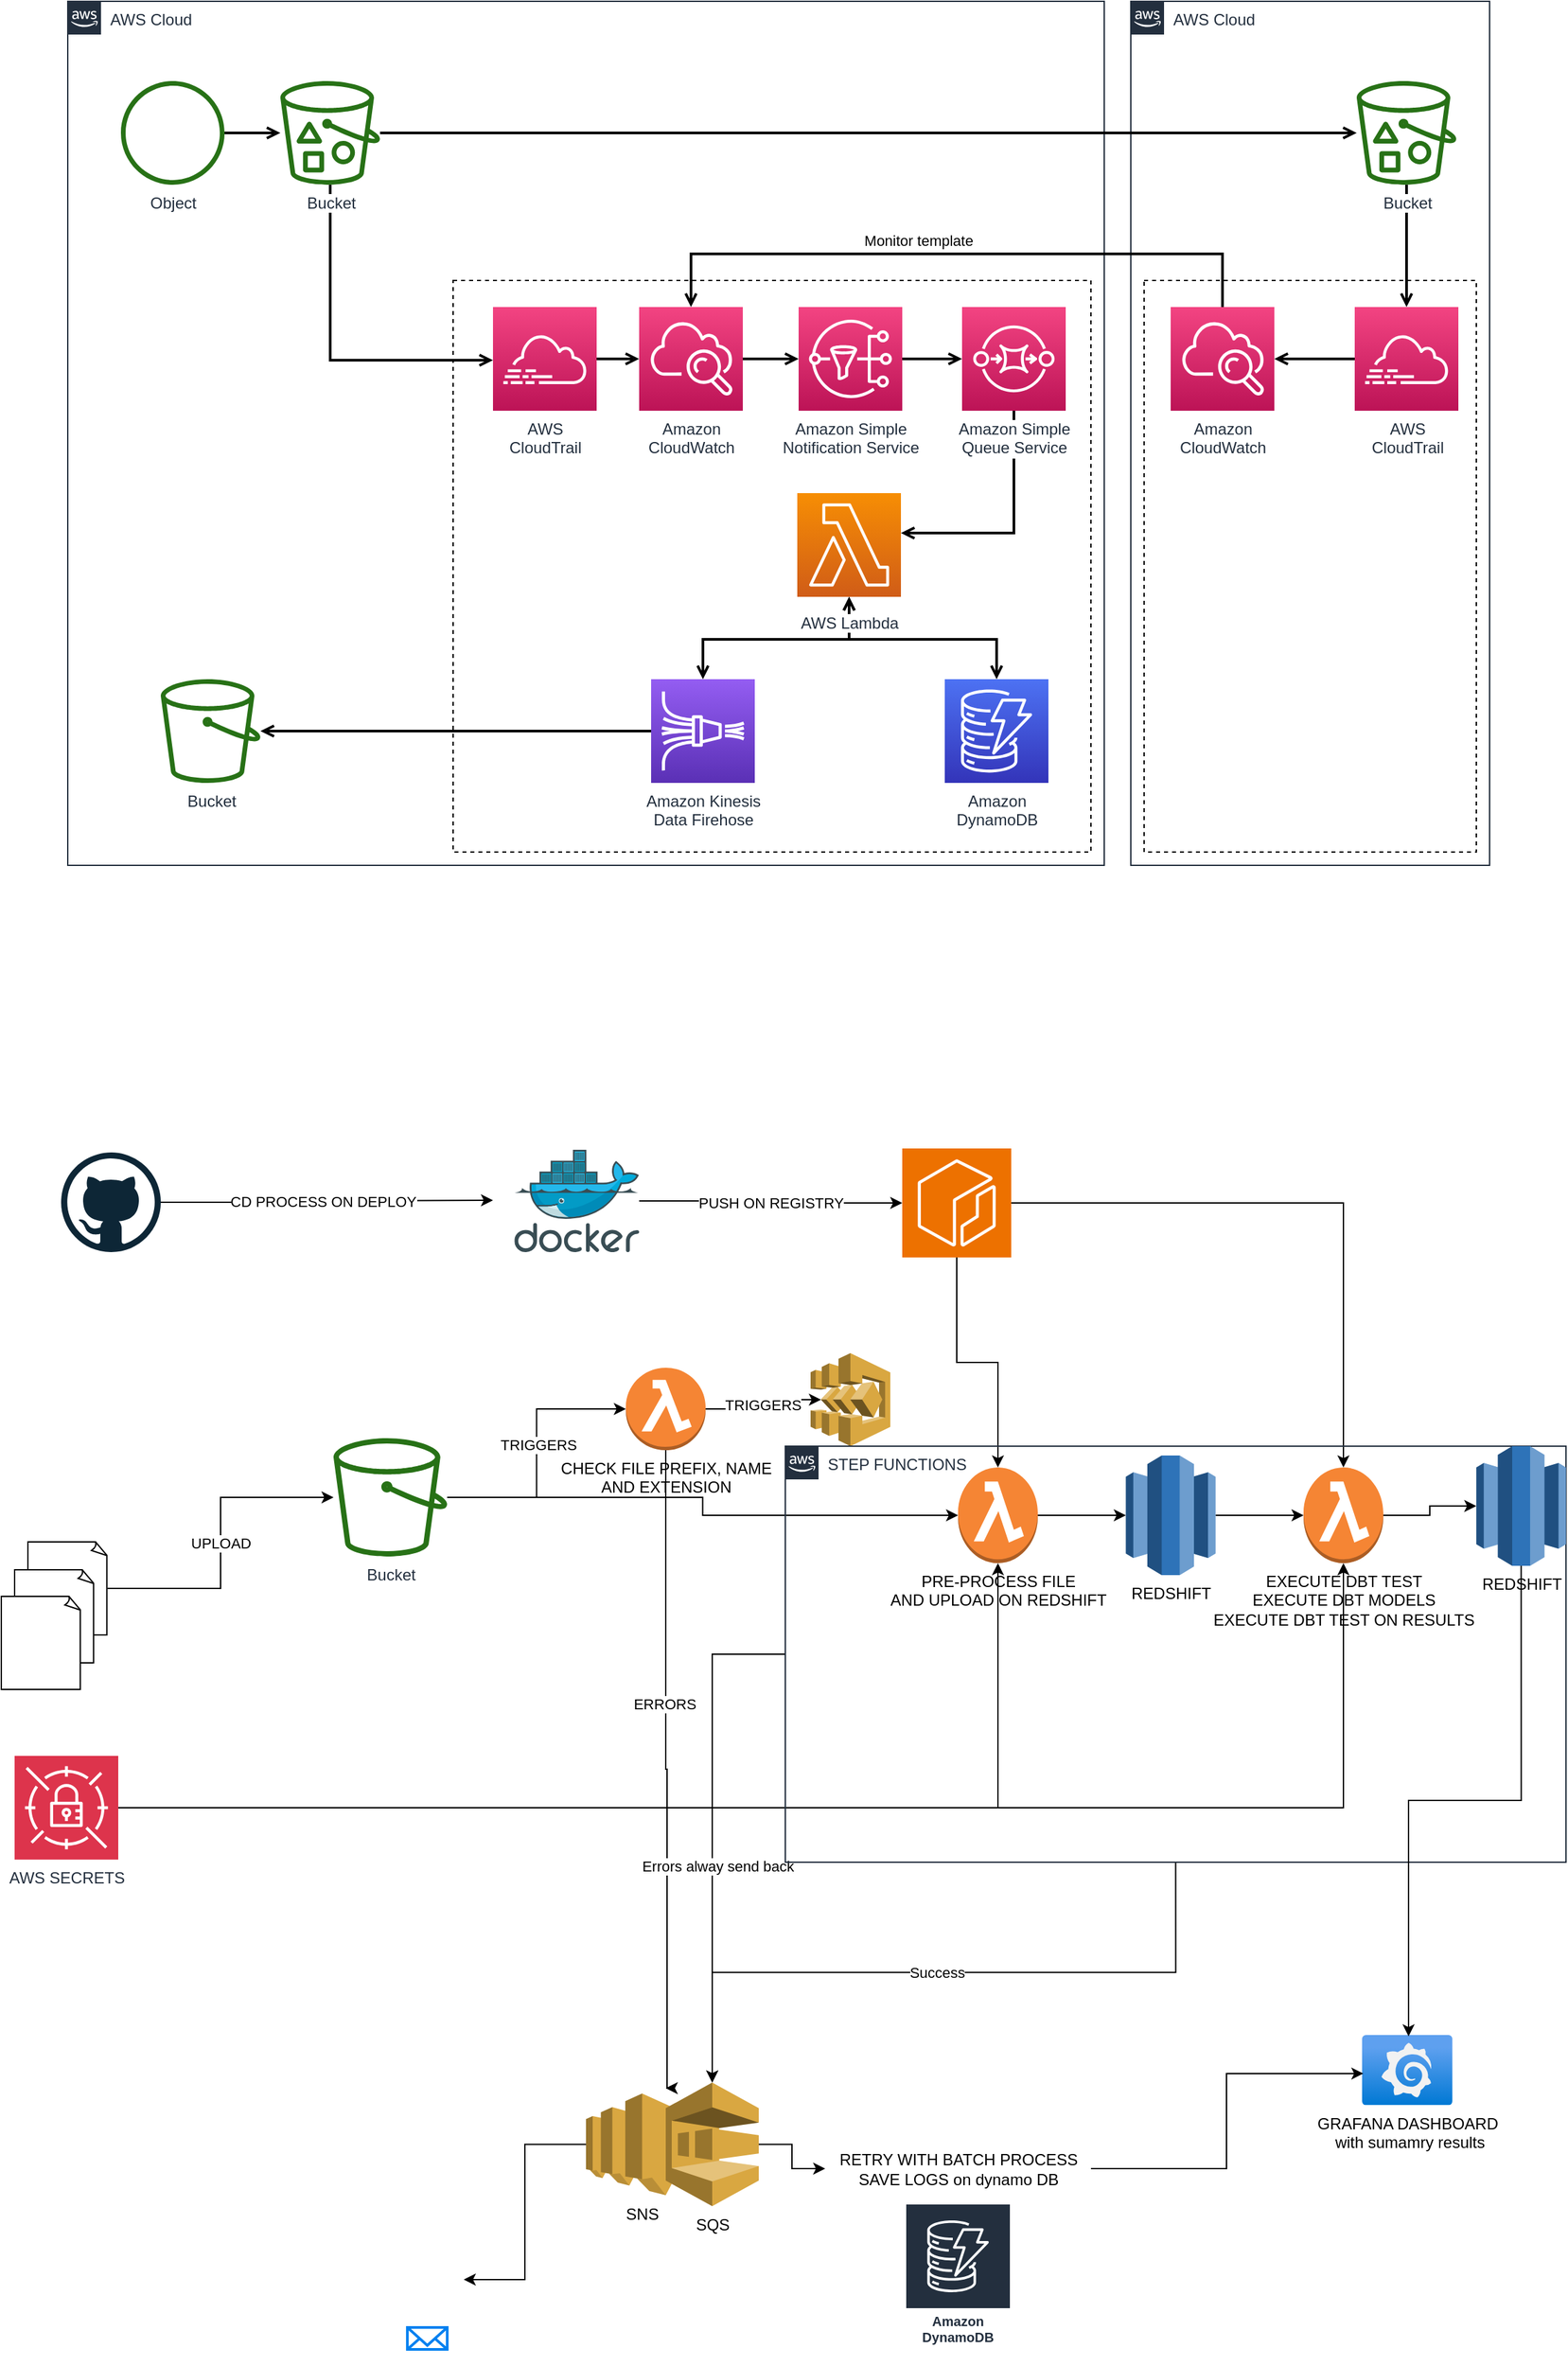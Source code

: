 <mxfile version="24.4.8" type="github">
  <diagram id="Ht1M8jgEwFfnCIfOTk4-" name="Page-1">
    <mxGraphModel dx="1364" dy="766" grid="1" gridSize="10" guides="1" tooltips="1" connect="1" arrows="1" fold="1" page="1" pageScale="1" pageWidth="1169" pageHeight="827" math="0" shadow="0">
      <root>
        <mxCell id="0" />
        <mxCell id="1" parent="0" />
        <mxCell id="UEzPUAAOIrF-is8g5C7q-107" value="" style="rounded=0;whiteSpace=wrap;html=1;labelBackgroundColor=none;fillColor=none;dashed=1;container=1;pointerEvents=0;collapsible=0;recursiveResize=0;" parent="1" vertex="1">
          <mxGeometry x="340" y="290" width="480" height="430" as="geometry" />
        </mxCell>
        <mxCell id="UEzPUAAOIrF-is8g5C7q-74" value="AWS Cloud" style="points=[[0,0],[0.25,0],[0.5,0],[0.75,0],[1,0],[1,0.25],[1,0.5],[1,0.75],[1,1],[0.75,1],[0.5,1],[0.25,1],[0,1],[0,0.75],[0,0.5],[0,0.25]];outlineConnect=0;gradientColor=none;html=1;whiteSpace=wrap;fontSize=12;fontStyle=0;shape=mxgraph.aws4.group;grIcon=mxgraph.aws4.group_aws_cloud_alt;strokeColor=#232F3E;fillColor=none;verticalAlign=top;align=left;spacingLeft=30;fontColor=#232F3E;dashed=0;labelBackgroundColor=#ffffff;container=1;pointerEvents=0;collapsible=0;recursiveResize=0;" parent="1" vertex="1">
          <mxGeometry x="50" y="80" width="780" height="650" as="geometry" />
        </mxCell>
        <mxCell id="UEzPUAAOIrF-is8g5C7q-75" value="AWS Cloud" style="points=[[0,0],[0.25,0],[0.5,0],[0.75,0],[1,0],[1,0.25],[1,0.5],[1,0.75],[1,1],[0.75,1],[0.5,1],[0.25,1],[0,1],[0,0.75],[0,0.5],[0,0.25]];outlineConnect=0;gradientColor=none;html=1;whiteSpace=wrap;fontSize=12;fontStyle=0;shape=mxgraph.aws4.group;grIcon=mxgraph.aws4.group_aws_cloud_alt;strokeColor=#232F3E;fillColor=none;verticalAlign=top;align=left;spacingLeft=30;fontColor=#232F3E;dashed=0;labelBackgroundColor=#ffffff;container=1;pointerEvents=0;collapsible=0;recursiveResize=0;" parent="1" vertex="1">
          <mxGeometry x="850" y="80" width="270" height="650" as="geometry" />
        </mxCell>
        <mxCell id="UEzPUAAOIrF-is8g5C7q-88" value="" style="edgeStyle=orthogonalEdgeStyle;rounded=0;orthogonalLoop=1;jettySize=auto;html=1;endArrow=open;endFill=0;strokeWidth=2;" parent="1" source="UEzPUAAOIrF-is8g5C7q-76" target="UEzPUAAOIrF-is8g5C7q-77" edge="1">
          <mxGeometry relative="1" as="geometry" />
        </mxCell>
        <mxCell id="UEzPUAAOIrF-is8g5C7q-89" value="" style="edgeStyle=orthogonalEdgeStyle;rounded=0;orthogonalLoop=1;jettySize=auto;html=1;endArrow=open;endFill=0;strokeWidth=2;" parent="1" source="UEzPUAAOIrF-is8g5C7q-77" target="UEzPUAAOIrF-is8g5C7q-79" edge="1">
          <mxGeometry relative="1" as="geometry">
            <Array as="points">
              <mxPoint x="248" y="350" />
            </Array>
          </mxGeometry>
        </mxCell>
        <mxCell id="UEzPUAAOIrF-is8g5C7q-106" style="edgeStyle=orthogonalEdgeStyle;rounded=0;orthogonalLoop=1;jettySize=auto;html=1;endArrow=open;endFill=0;strokeWidth=2;" parent="1" source="UEzPUAAOIrF-is8g5C7q-77" target="UEzPUAAOIrF-is8g5C7q-78" edge="1">
          <mxGeometry relative="1" as="geometry" />
        </mxCell>
        <mxCell id="UEzPUAAOIrF-is8g5C7q-104" style="edgeStyle=orthogonalEdgeStyle;rounded=0;orthogonalLoop=1;jettySize=auto;html=1;endArrow=open;endFill=0;strokeWidth=2;" parent="1" source="UEzPUAAOIrF-is8g5C7q-78" target="UEzPUAAOIrF-is8g5C7q-84" edge="1">
          <mxGeometry relative="1" as="geometry" />
        </mxCell>
        <mxCell id="UEzPUAAOIrF-is8g5C7q-90" value="" style="edgeStyle=orthogonalEdgeStyle;rounded=0;orthogonalLoop=1;jettySize=auto;html=1;endArrow=open;endFill=0;strokeWidth=2;" parent="1" source="UEzPUAAOIrF-is8g5C7q-79" target="UEzPUAAOIrF-is8g5C7q-80" edge="1">
          <mxGeometry relative="1" as="geometry" />
        </mxCell>
        <mxCell id="UEzPUAAOIrF-is8g5C7q-91" value="" style="edgeStyle=orthogonalEdgeStyle;rounded=0;orthogonalLoop=1;jettySize=auto;html=1;endArrow=open;endFill=0;strokeWidth=2;" parent="1" source="UEzPUAAOIrF-is8g5C7q-80" target="UEzPUAAOIrF-is8g5C7q-81" edge="1">
          <mxGeometry relative="1" as="geometry" />
        </mxCell>
        <mxCell id="UEzPUAAOIrF-is8g5C7q-92" value="" style="edgeStyle=orthogonalEdgeStyle;rounded=0;orthogonalLoop=1;jettySize=auto;html=1;endArrow=open;endFill=0;strokeWidth=2;" parent="1" source="UEzPUAAOIrF-is8g5C7q-81" target="UEzPUAAOIrF-is8g5C7q-82" edge="1">
          <mxGeometry relative="1" as="geometry" />
        </mxCell>
        <mxCell id="UEzPUAAOIrF-is8g5C7q-93" style="edgeStyle=orthogonalEdgeStyle;rounded=0;orthogonalLoop=1;jettySize=auto;html=1;endArrow=open;endFill=0;strokeWidth=2;" parent="1" source="UEzPUAAOIrF-is8g5C7q-82" target="UEzPUAAOIrF-is8g5C7q-85" edge="1">
          <mxGeometry relative="1" as="geometry">
            <Array as="points">
              <mxPoint x="762" y="480" />
            </Array>
          </mxGeometry>
        </mxCell>
        <mxCell id="UEzPUAAOIrF-is8g5C7q-105" value="Monitor template" style="edgeStyle=orthogonalEdgeStyle;rounded=0;orthogonalLoop=1;jettySize=auto;html=1;endArrow=open;endFill=0;strokeWidth=2;" parent="1" source="UEzPUAAOIrF-is8g5C7q-83" target="UEzPUAAOIrF-is8g5C7q-80" edge="1">
          <mxGeometry x="0.121" y="-10" relative="1" as="geometry">
            <Array as="points">
              <mxPoint x="919" y="270" />
              <mxPoint x="519" y="270" />
            </Array>
            <mxPoint as="offset" />
          </mxGeometry>
        </mxCell>
        <mxCell id="UEzPUAAOIrF-is8g5C7q-101" value="" style="edgeStyle=orthogonalEdgeStyle;rounded=0;orthogonalLoop=1;jettySize=auto;html=1;endArrow=open;endFill=0;strokeWidth=2;" parent="1" source="UEzPUAAOIrF-is8g5C7q-84" target="UEzPUAAOIrF-is8g5C7q-83" edge="1">
          <mxGeometry relative="1" as="geometry" />
        </mxCell>
        <mxCell id="UEzPUAAOIrF-is8g5C7q-96" style="edgeStyle=orthogonalEdgeStyle;rounded=0;orthogonalLoop=1;jettySize=auto;html=1;endArrow=open;endFill=0;strokeWidth=2;startArrow=open;startFill=0;" parent="1" source="UEzPUAAOIrF-is8g5C7q-85" target="UEzPUAAOIrF-is8g5C7q-86" edge="1">
          <mxGeometry relative="1" as="geometry">
            <Array as="points">
              <mxPoint x="638" y="560" />
              <mxPoint x="528" y="560" />
            </Array>
          </mxGeometry>
        </mxCell>
        <mxCell id="UEzPUAAOIrF-is8g5C7q-97" style="edgeStyle=orthogonalEdgeStyle;rounded=0;orthogonalLoop=1;jettySize=auto;html=1;endArrow=open;endFill=0;strokeWidth=2;startArrow=open;startFill=0;" parent="1" source="UEzPUAAOIrF-is8g5C7q-85" target="UEzPUAAOIrF-is8g5C7q-87" edge="1">
          <mxGeometry relative="1" as="geometry">
            <Array as="points">
              <mxPoint x="684" y="560" />
              <mxPoint x="859" y="560" />
            </Array>
          </mxGeometry>
        </mxCell>
        <mxCell id="UEzPUAAOIrF-is8g5C7q-100" style="edgeStyle=orthogonalEdgeStyle;rounded=0;orthogonalLoop=1;jettySize=auto;html=1;endArrow=open;endFill=0;strokeWidth=2;" parent="1" source="UEzPUAAOIrF-is8g5C7q-86" target="UEzPUAAOIrF-is8g5C7q-98" edge="1">
          <mxGeometry relative="1" as="geometry" />
        </mxCell>
        <mxCell id="UEzPUAAOIrF-is8g5C7q-76" value="Object" style="outlineConnect=0;fontColor=#232F3E;gradientColor=none;fillColor=#277116;strokeColor=none;dashed=0;verticalLabelPosition=bottom;verticalAlign=top;align=center;html=1;fontSize=12;fontStyle=0;aspect=fixed;pointerEvents=1;shape=mxgraph.aws4.object;labelBackgroundColor=#ffffff;" parent="1" vertex="1">
          <mxGeometry x="90" y="140" width="78" height="78" as="geometry" />
        </mxCell>
        <mxCell id="UEzPUAAOIrF-is8g5C7q-77" value="Bucket" style="outlineConnect=0;fontColor=#232F3E;gradientColor=none;fillColor=#277116;strokeColor=none;dashed=0;verticalLabelPosition=bottom;verticalAlign=top;align=center;html=1;fontSize=12;fontStyle=0;aspect=fixed;pointerEvents=1;shape=mxgraph.aws4.bucket_with_objects;labelBackgroundColor=#ffffff;" parent="1" vertex="1">
          <mxGeometry x="210" y="140" width="75" height="78" as="geometry" />
        </mxCell>
        <mxCell id="UEzPUAAOIrF-is8g5C7q-78" value="Bucket" style="outlineConnect=0;fontColor=#232F3E;gradientColor=none;fillColor=#277116;strokeColor=none;dashed=0;verticalLabelPosition=bottom;verticalAlign=top;align=center;html=1;fontSize=12;fontStyle=0;aspect=fixed;pointerEvents=1;shape=mxgraph.aws4.bucket_with_objects;labelBackgroundColor=#ffffff;" parent="1" vertex="1">
          <mxGeometry x="1020" y="140" width="75" height="78" as="geometry" />
        </mxCell>
        <mxCell id="UEzPUAAOIrF-is8g5C7q-79" value="AWS&lt;br&gt;CloudTrail" style="outlineConnect=0;fontColor=#232F3E;gradientColor=#F34482;gradientDirection=north;fillColor=#BC1356;strokeColor=#ffffff;dashed=0;verticalLabelPosition=bottom;verticalAlign=top;align=center;html=1;fontSize=12;fontStyle=0;aspect=fixed;shape=mxgraph.aws4.resourceIcon;resIcon=mxgraph.aws4.cloudtrail;labelBackgroundColor=#ffffff;" parent="1" vertex="1">
          <mxGeometry x="370" y="310" width="78" height="78" as="geometry" />
        </mxCell>
        <mxCell id="UEzPUAAOIrF-is8g5C7q-80" value="Amazon&lt;br&gt;CloudWatch" style="outlineConnect=0;fontColor=#232F3E;gradientColor=#F34482;gradientDirection=north;fillColor=#BC1356;strokeColor=#ffffff;dashed=0;verticalLabelPosition=bottom;verticalAlign=top;align=center;html=1;fontSize=12;fontStyle=0;aspect=fixed;shape=mxgraph.aws4.resourceIcon;resIcon=mxgraph.aws4.cloudwatch;labelBackgroundColor=#ffffff;" parent="1" vertex="1">
          <mxGeometry x="480" y="310" width="78" height="78" as="geometry" />
        </mxCell>
        <mxCell id="UEzPUAAOIrF-is8g5C7q-81" value="Amazon Simple&lt;br&gt;Notification Service&lt;br&gt;" style="outlineConnect=0;fontColor=#232F3E;gradientColor=#F34482;gradientDirection=north;fillColor=#BC1356;strokeColor=#ffffff;dashed=0;verticalLabelPosition=bottom;verticalAlign=top;align=center;html=1;fontSize=12;fontStyle=0;aspect=fixed;shape=mxgraph.aws4.resourceIcon;resIcon=mxgraph.aws4.sns;labelBackgroundColor=#ffffff;" parent="1" vertex="1">
          <mxGeometry x="600" y="310" width="78" height="78" as="geometry" />
        </mxCell>
        <mxCell id="UEzPUAAOIrF-is8g5C7q-82" value="Amazon Simple&lt;br&gt;Queue Service&lt;br&gt;" style="outlineConnect=0;fontColor=#232F3E;gradientColor=#F34482;gradientDirection=north;fillColor=#BC1356;strokeColor=#ffffff;dashed=0;verticalLabelPosition=bottom;verticalAlign=top;align=center;html=1;fontSize=12;fontStyle=0;aspect=fixed;shape=mxgraph.aws4.resourceIcon;resIcon=mxgraph.aws4.sqs;labelBackgroundColor=#ffffff;" parent="1" vertex="1">
          <mxGeometry x="723" y="310" width="78" height="78" as="geometry" />
        </mxCell>
        <mxCell id="UEzPUAAOIrF-is8g5C7q-83" value="Amazon&lt;br&gt;CloudWatch&lt;br&gt;" style="outlineConnect=0;fontColor=#232F3E;gradientColor=#F34482;gradientDirection=north;fillColor=#BC1356;strokeColor=#ffffff;dashed=0;verticalLabelPosition=bottom;verticalAlign=top;align=center;html=1;fontSize=12;fontStyle=0;aspect=fixed;shape=mxgraph.aws4.resourceIcon;resIcon=mxgraph.aws4.cloudwatch;labelBackgroundColor=#ffffff;" parent="1" vertex="1">
          <mxGeometry x="880" y="310" width="78" height="78" as="geometry" />
        </mxCell>
        <mxCell id="UEzPUAAOIrF-is8g5C7q-84" value="AWS&lt;br&gt;CloudTrail" style="outlineConnect=0;fontColor=#232F3E;gradientColor=#F34482;gradientDirection=north;fillColor=#BC1356;strokeColor=#ffffff;dashed=0;verticalLabelPosition=bottom;verticalAlign=top;align=center;html=1;fontSize=12;fontStyle=0;aspect=fixed;shape=mxgraph.aws4.resourceIcon;resIcon=mxgraph.aws4.cloudtrail;labelBackgroundColor=#ffffff;" parent="1" vertex="1">
          <mxGeometry x="1018.5" y="310" width="78" height="78" as="geometry" />
        </mxCell>
        <mxCell id="UEzPUAAOIrF-is8g5C7q-85" value="AWS Lambda" style="outlineConnect=0;fontColor=#232F3E;gradientColor=#F78E04;gradientDirection=north;fillColor=#D05C17;strokeColor=#ffffff;dashed=0;verticalLabelPosition=bottom;verticalAlign=top;align=center;html=1;fontSize=12;fontStyle=0;aspect=fixed;shape=mxgraph.aws4.resourceIcon;resIcon=mxgraph.aws4.lambda;labelBackgroundColor=#ffffff;spacingTop=6;" parent="1" vertex="1">
          <mxGeometry x="599" y="450" width="78" height="78" as="geometry" />
        </mxCell>
        <mxCell id="UEzPUAAOIrF-is8g5C7q-86" value="Amazon Kinesis&lt;br&gt;Data&amp;nbsp;Firehose" style="outlineConnect=0;fontColor=#232F3E;gradientColor=#945DF2;gradientDirection=north;fillColor=#5A30B5;strokeColor=#ffffff;dashed=0;verticalLabelPosition=bottom;verticalAlign=top;align=center;html=1;fontSize=12;fontStyle=0;aspect=fixed;shape=mxgraph.aws4.resourceIcon;resIcon=mxgraph.aws4.kinesis_data_firehose;labelBackgroundColor=#ffffff;" parent="1" vertex="1">
          <mxGeometry x="489" y="590" width="78" height="78" as="geometry" />
        </mxCell>
        <mxCell id="UEzPUAAOIrF-is8g5C7q-87" value="Amazon&lt;br&gt;DynamoDB" style="outlineConnect=0;fontColor=#232F3E;gradientColor=#4D72F3;gradientDirection=north;fillColor=#3334B9;strokeColor=#ffffff;dashed=0;verticalLabelPosition=bottom;verticalAlign=top;align=center;html=1;fontSize=12;fontStyle=0;aspect=fixed;shape=mxgraph.aws4.resourceIcon;resIcon=mxgraph.aws4.dynamodb;labelBackgroundColor=#ffffff;" parent="1" vertex="1">
          <mxGeometry x="710" y="590" width="78" height="78" as="geometry" />
        </mxCell>
        <mxCell id="UEzPUAAOIrF-is8g5C7q-98" value="Bucket" style="outlineConnect=0;fontColor=#232F3E;gradientColor=none;fillColor=#277116;strokeColor=none;dashed=0;verticalLabelPosition=bottom;verticalAlign=top;align=center;html=1;fontSize=12;fontStyle=0;aspect=fixed;pointerEvents=1;shape=mxgraph.aws4.bucket;labelBackgroundColor=#ffffff;" parent="1" vertex="1">
          <mxGeometry x="120" y="590" width="75" height="78" as="geometry" />
        </mxCell>
        <mxCell id="UEzPUAAOIrF-is8g5C7q-108" value="" style="rounded=0;whiteSpace=wrap;html=1;labelBackgroundColor=none;fillColor=none;dashed=1;container=1;pointerEvents=0;collapsible=0;recursiveResize=0;" parent="1" vertex="1">
          <mxGeometry x="860" y="290" width="250" height="430" as="geometry" />
        </mxCell>
        <mxCell id="-xRFjcVjvACScI0wOPfe-22" style="edgeStyle=orthogonalEdgeStyle;rounded=0;orthogonalLoop=1;jettySize=auto;html=1;entryX=0;entryY=0.5;entryDx=0;entryDy=0;entryPerimeter=0;" edge="1" parent="1" source="-xRFjcVjvACScI0wOPfe-1" target="-xRFjcVjvACScI0wOPfe-20">
          <mxGeometry relative="1" as="geometry">
            <mxPoint x="450" y="1200" as="targetPoint" />
          </mxGeometry>
        </mxCell>
        <mxCell id="-xRFjcVjvACScI0wOPfe-23" value="TRIGGERS" style="edgeLabel;html=1;align=center;verticalAlign=middle;resizable=0;points=[];" vertex="1" connectable="0" parent="-xRFjcVjvACScI0wOPfe-22">
          <mxGeometry x="0.06" y="-1" relative="1" as="geometry">
            <mxPoint as="offset" />
          </mxGeometry>
        </mxCell>
        <mxCell id="-xRFjcVjvACScI0wOPfe-37" style="edgeStyle=orthogonalEdgeStyle;rounded=0;orthogonalLoop=1;jettySize=auto;html=1;" edge="1" parent="1" source="-xRFjcVjvACScI0wOPfe-1" target="-xRFjcVjvACScI0wOPfe-27">
          <mxGeometry relative="1" as="geometry" />
        </mxCell>
        <mxCell id="-xRFjcVjvACScI0wOPfe-1" value="Bucket" style="outlineConnect=0;fontColor=#232F3E;gradientColor=none;fillColor=#277116;strokeColor=none;dashed=0;verticalLabelPosition=bottom;verticalAlign=top;align=center;html=1;fontSize=12;fontStyle=0;aspect=fixed;pointerEvents=1;shape=mxgraph.aws4.bucket;labelBackgroundColor=#ffffff;" vertex="1" parent="1">
          <mxGeometry x="250" y="1161" width="85.58" height="89" as="geometry" />
        </mxCell>
        <mxCell id="-xRFjcVjvACScI0wOPfe-34" style="edgeStyle=orthogonalEdgeStyle;rounded=0;orthogonalLoop=1;jettySize=auto;html=1;" edge="1" parent="1" source="-xRFjcVjvACScI0wOPfe-2" target="-xRFjcVjvACScI0wOPfe-27">
          <mxGeometry relative="1" as="geometry" />
        </mxCell>
        <mxCell id="-xRFjcVjvACScI0wOPfe-35" style="edgeStyle=orthogonalEdgeStyle;rounded=0;orthogonalLoop=1;jettySize=auto;html=1;" edge="1" parent="1" source="-xRFjcVjvACScI0wOPfe-2" target="-xRFjcVjvACScI0wOPfe-30">
          <mxGeometry relative="1" as="geometry" />
        </mxCell>
        <mxCell id="-xRFjcVjvACScI0wOPfe-2" value="AWS SECRETS" style="sketch=0;points=[[0,0,0],[0.25,0,0],[0.5,0,0],[0.75,0,0],[1,0,0],[0,1,0],[0.25,1,0],[0.5,1,0],[0.75,1,0],[1,1,0],[0,0.25,0],[0,0.5,0],[0,0.75,0],[1,0.25,0],[1,0.5,0],[1,0.75,0]];outlineConnect=0;fontColor=#232F3E;fillColor=#DD344C;strokeColor=#ffffff;dashed=0;verticalLabelPosition=bottom;verticalAlign=top;align=center;html=1;fontSize=12;fontStyle=0;aspect=fixed;shape=mxgraph.aws4.resourceIcon;resIcon=mxgraph.aws4.secrets_manager;" vertex="1" parent="1">
          <mxGeometry x="10" y="1400" width="78" height="78" as="geometry" />
        </mxCell>
        <mxCell id="-xRFjcVjvACScI0wOPfe-11" value="PUSH ON REGISTRY" style="edgeStyle=orthogonalEdgeStyle;rounded=0;orthogonalLoop=1;jettySize=auto;html=1;" edge="1" parent="1" source="-xRFjcVjvACScI0wOPfe-4" target="-xRFjcVjvACScI0wOPfe-10">
          <mxGeometry relative="1" as="geometry" />
        </mxCell>
        <mxCell id="-xRFjcVjvACScI0wOPfe-4" value="" style="image;sketch=0;aspect=fixed;html=1;points=[];align=center;fontSize=12;image=img/lib/mscae/Docker.svg;" vertex="1" parent="1">
          <mxGeometry x="386.1" y="944" width="93.9" height="77" as="geometry" />
        </mxCell>
        <mxCell id="-xRFjcVjvACScI0wOPfe-6" style="edgeStyle=orthogonalEdgeStyle;rounded=0;orthogonalLoop=1;jettySize=auto;html=1;entryX=0;entryY=0.5;entryDx=0;entryDy=0;entryPerimeter=0;" edge="1" parent="1" source="-xRFjcVjvACScI0wOPfe-5">
          <mxGeometry relative="1" as="geometry">
            <mxPoint x="370" y="982" as="targetPoint" />
          </mxGeometry>
        </mxCell>
        <mxCell id="-xRFjcVjvACScI0wOPfe-7" value="CD PROCESS ON DEPLOY" style="edgeLabel;html=1;align=center;verticalAlign=middle;resizable=0;points=[];" vertex="1" connectable="0" parent="-xRFjcVjvACScI0wOPfe-6">
          <mxGeometry x="0.132" relative="1" as="geometry">
            <mxPoint x="-19" as="offset" />
          </mxGeometry>
        </mxCell>
        <mxCell id="-xRFjcVjvACScI0wOPfe-5" value="" style="dashed=0;outlineConnect=0;html=1;align=center;labelPosition=center;verticalLabelPosition=bottom;verticalAlign=top;shape=mxgraph.weblogos.github" vertex="1" parent="1">
          <mxGeometry x="45" y="946" width="75" height="75" as="geometry" />
        </mxCell>
        <mxCell id="-xRFjcVjvACScI0wOPfe-29" style="edgeStyle=orthogonalEdgeStyle;rounded=0;orthogonalLoop=1;jettySize=auto;html=1;entryX=0.5;entryY=0;entryDx=0;entryDy=0;entryPerimeter=0;" edge="1" parent="1" source="-xRFjcVjvACScI0wOPfe-10" target="-xRFjcVjvACScI0wOPfe-27">
          <mxGeometry relative="1" as="geometry">
            <mxPoint x="720" y="1170" as="targetPoint" />
          </mxGeometry>
        </mxCell>
        <mxCell id="-xRFjcVjvACScI0wOPfe-36" style="edgeStyle=orthogonalEdgeStyle;rounded=0;orthogonalLoop=1;jettySize=auto;html=1;entryX=0.5;entryY=0;entryDx=0;entryDy=0;entryPerimeter=0;" edge="1" parent="1" source="-xRFjcVjvACScI0wOPfe-10" target="-xRFjcVjvACScI0wOPfe-30">
          <mxGeometry relative="1" as="geometry">
            <mxPoint x="890" y="1170" as="targetPoint" />
          </mxGeometry>
        </mxCell>
        <mxCell id="-xRFjcVjvACScI0wOPfe-10" value="" style="sketch=0;points=[[0,0,0],[0.25,0,0],[0.5,0,0],[0.75,0,0],[1,0,0],[0,1,0],[0.25,1,0],[0.5,1,0],[0.75,1,0],[1,1,0],[0,0.25,0],[0,0.5,0],[0,0.75,0],[1,0.25,0],[1,0.5,0],[1,0.75,0]];outlineConnect=0;fontColor=#232F3E;fillColor=#ED7100;strokeColor=#ffffff;dashed=0;verticalLabelPosition=bottom;verticalAlign=top;align=center;html=1;fontSize=12;fontStyle=0;aspect=fixed;shape=mxgraph.aws4.resourceIcon;resIcon=mxgraph.aws4.ecr;" vertex="1" parent="1">
          <mxGeometry x="678" y="943" width="82" height="82" as="geometry" />
        </mxCell>
        <mxCell id="-xRFjcVjvACScI0wOPfe-16" value="UPLOAD" style="edgeStyle=orthogonalEdgeStyle;rounded=0;orthogonalLoop=1;jettySize=auto;html=1;" edge="1" parent="1" source="-xRFjcVjvACScI0wOPfe-15" target="-xRFjcVjvACScI0wOPfe-1">
          <mxGeometry relative="1" as="geometry" />
        </mxCell>
        <mxCell id="-xRFjcVjvACScI0wOPfe-15" value="" style="whiteSpace=wrap;html=1;shape=mxgraph.basic.document" vertex="1" parent="1">
          <mxGeometry x="20" y="1239" width="60" height="70" as="geometry" />
        </mxCell>
        <mxCell id="-xRFjcVjvACScI0wOPfe-17" value="" style="whiteSpace=wrap;html=1;shape=mxgraph.basic.document" vertex="1" parent="1">
          <mxGeometry x="10" y="1260" width="60" height="70" as="geometry" />
        </mxCell>
        <mxCell id="-xRFjcVjvACScI0wOPfe-19" value="" style="whiteSpace=wrap;html=1;shape=mxgraph.basic.document" vertex="1" parent="1">
          <mxGeometry y="1280" width="60" height="70" as="geometry" />
        </mxCell>
        <mxCell id="-xRFjcVjvACScI0wOPfe-38" style="edgeStyle=orthogonalEdgeStyle;rounded=0;orthogonalLoop=1;jettySize=auto;html=1;" edge="1" parent="1" source="-xRFjcVjvACScI0wOPfe-20">
          <mxGeometry relative="1" as="geometry">
            <mxPoint x="500" y="1650" as="targetPoint" />
            <Array as="points">
              <mxPoint x="500" y="1410" />
              <mxPoint x="501" y="1410" />
            </Array>
          </mxGeometry>
        </mxCell>
        <mxCell id="-xRFjcVjvACScI0wOPfe-41" value="ERRORS" style="edgeLabel;html=1;align=center;verticalAlign=middle;resizable=0;points=[];" vertex="1" connectable="0" parent="-xRFjcVjvACScI0wOPfe-38">
          <mxGeometry x="-0.209" y="-1" relative="1" as="geometry">
            <mxPoint as="offset" />
          </mxGeometry>
        </mxCell>
        <mxCell id="-xRFjcVjvACScI0wOPfe-20" value="&lt;div&gt;CHECK FILE PREFIX, NAME&lt;/div&gt;&lt;div&gt;AND EXTENSION&lt;br&gt;&lt;/div&gt;" style="outlineConnect=0;dashed=0;verticalLabelPosition=bottom;verticalAlign=top;align=center;html=1;shape=mxgraph.aws3.lambda_function;fillColor=#F58534;gradientColor=none;" vertex="1" parent="1">
          <mxGeometry x="470" y="1108" width="60" height="62" as="geometry" />
        </mxCell>
        <mxCell id="-xRFjcVjvACScI0wOPfe-21" value="" style="outlineConnect=0;dashed=0;verticalLabelPosition=bottom;verticalAlign=top;align=center;html=1;shape=mxgraph.aws3.step_functions;fillColor=#D9A741;gradientColor=none;" vertex="1" parent="1">
          <mxGeometry x="609" y="1097" width="60" height="70" as="geometry" />
        </mxCell>
        <mxCell id="-xRFjcVjvACScI0wOPfe-54" style="edgeStyle=orthogonalEdgeStyle;rounded=0;orthogonalLoop=1;jettySize=auto;html=1;" edge="1" parent="1" source="-xRFjcVjvACScI0wOPfe-24" target="-xRFjcVjvACScI0wOPfe-40">
          <mxGeometry relative="1" as="geometry" />
        </mxCell>
        <mxCell id="-xRFjcVjvACScI0wOPfe-55" value="Errors alway send back" style="edgeLabel;html=1;align=center;verticalAlign=middle;resizable=0;points=[];" vertex="1" connectable="0" parent="-xRFjcVjvACScI0wOPfe-54">
          <mxGeometry x="0.137" y="4" relative="1" as="geometry">
            <mxPoint as="offset" />
          </mxGeometry>
        </mxCell>
        <mxCell id="-xRFjcVjvACScI0wOPfe-56" style="edgeStyle=orthogonalEdgeStyle;rounded=0;orthogonalLoop=1;jettySize=auto;html=1;exitX=0.5;exitY=1;exitDx=0;exitDy=0;" edge="1" parent="1" source="-xRFjcVjvACScI0wOPfe-24" target="-xRFjcVjvACScI0wOPfe-40">
          <mxGeometry relative="1" as="geometry" />
        </mxCell>
        <mxCell id="-xRFjcVjvACScI0wOPfe-57" value="Success" style="edgeLabel;html=1;align=center;verticalAlign=middle;resizable=0;points=[];" vertex="1" connectable="0" parent="-xRFjcVjvACScI0wOPfe-56">
          <mxGeometry x="0.022" relative="1" as="geometry">
            <mxPoint as="offset" />
          </mxGeometry>
        </mxCell>
        <mxCell id="-xRFjcVjvACScI0wOPfe-24" value="STEP FUNCTIONS" style="points=[[0,0],[0.25,0],[0.5,0],[0.75,0],[1,0],[1,0.25],[1,0.5],[1,0.75],[1,1],[0.75,1],[0.5,1],[0.25,1],[0,1],[0,0.75],[0,0.5],[0,0.25]];outlineConnect=0;gradientColor=none;html=1;whiteSpace=wrap;fontSize=12;fontStyle=0;shape=mxgraph.aws4.group;grIcon=mxgraph.aws4.group_aws_cloud_alt;strokeColor=#232F3E;fillColor=none;verticalAlign=top;align=left;spacingLeft=30;fontColor=#232F3E;dashed=0;labelBackgroundColor=#ffffff;container=1;pointerEvents=0;collapsible=0;recursiveResize=0;" vertex="1" parent="1">
          <mxGeometry x="590" y="1167" width="587.5" height="313" as="geometry" />
        </mxCell>
        <mxCell id="-xRFjcVjvACScI0wOPfe-27" value="&lt;div&gt;PRE-PROCESS FILE&lt;/div&gt;&lt;div&gt;AND UPLOAD ON REDSHIFT&lt;br&gt;&lt;/div&gt;" style="outlineConnect=0;dashed=0;verticalLabelPosition=bottom;verticalAlign=top;align=center;html=1;shape=mxgraph.aws3.lambda_function;fillColor=#F58534;gradientColor=none;" vertex="1" parent="-xRFjcVjvACScI0wOPfe-24">
          <mxGeometry x="130" y="16" width="60" height="72" as="geometry" />
        </mxCell>
        <mxCell id="-xRFjcVjvACScI0wOPfe-30" value="&lt;div&gt;EXECUTE DBT TEST&lt;/div&gt;&lt;div&gt;EXECUTE DBT MODELS&lt;/div&gt;&lt;div&gt;EXECUTE DBT TEST ON RESULTS&lt;br&gt;&lt;/div&gt;" style="outlineConnect=0;dashed=0;verticalLabelPosition=bottom;verticalAlign=top;align=center;html=1;shape=mxgraph.aws3.lambda_function;fillColor=#F58534;gradientColor=none;" vertex="1" parent="-xRFjcVjvACScI0wOPfe-24">
          <mxGeometry x="390" y="16" width="60" height="72" as="geometry" />
        </mxCell>
        <mxCell id="-xRFjcVjvACScI0wOPfe-31" style="edgeStyle=orthogonalEdgeStyle;rounded=0;orthogonalLoop=1;jettySize=auto;html=1;" edge="1" parent="-xRFjcVjvACScI0wOPfe-24" source="-xRFjcVjvACScI0wOPfe-58" target="-xRFjcVjvACScI0wOPfe-30">
          <mxGeometry relative="1" as="geometry" />
        </mxCell>
        <mxCell id="-xRFjcVjvACScI0wOPfe-58" value="REDSHIFT" style="outlineConnect=0;dashed=0;verticalLabelPosition=bottom;verticalAlign=top;align=center;html=1;shape=mxgraph.aws3.redshift;fillColor=#2E73B8;gradientColor=none;" vertex="1" parent="-xRFjcVjvACScI0wOPfe-24">
          <mxGeometry x="256.25" y="7" width="67.5" height="90" as="geometry" />
        </mxCell>
        <mxCell id="-xRFjcVjvACScI0wOPfe-59" value="" style="edgeStyle=orthogonalEdgeStyle;rounded=0;orthogonalLoop=1;jettySize=auto;html=1;" edge="1" parent="-xRFjcVjvACScI0wOPfe-24" source="-xRFjcVjvACScI0wOPfe-27" target="-xRFjcVjvACScI0wOPfe-58">
          <mxGeometry relative="1" as="geometry">
            <mxPoint x="820" y="1219" as="sourcePoint" />
            <mxPoint x="930" y="1226" as="targetPoint" />
          </mxGeometry>
        </mxCell>
        <mxCell id="-xRFjcVjvACScI0wOPfe-32" value="REDSHIFT" style="outlineConnect=0;dashed=0;verticalLabelPosition=bottom;verticalAlign=top;align=center;html=1;shape=mxgraph.aws3.redshift;fillColor=#2E73B8;gradientColor=none;" vertex="1" parent="-xRFjcVjvACScI0wOPfe-24">
          <mxGeometry x="520" width="67.5" height="90" as="geometry" />
        </mxCell>
        <mxCell id="-xRFjcVjvACScI0wOPfe-33" style="edgeStyle=orthogonalEdgeStyle;rounded=0;orthogonalLoop=1;jettySize=auto;html=1;entryX=0;entryY=0.5;entryDx=0;entryDy=0;entryPerimeter=0;" edge="1" parent="-xRFjcVjvACScI0wOPfe-24" source="-xRFjcVjvACScI0wOPfe-30" target="-xRFjcVjvACScI0wOPfe-32">
          <mxGeometry relative="1" as="geometry" />
        </mxCell>
        <mxCell id="-xRFjcVjvACScI0wOPfe-25" style="edgeStyle=orthogonalEdgeStyle;rounded=0;orthogonalLoop=1;jettySize=auto;html=1;entryX=0.13;entryY=0.5;entryDx=0;entryDy=0;entryPerimeter=0;" edge="1" parent="1" source="-xRFjcVjvACScI0wOPfe-20" target="-xRFjcVjvACScI0wOPfe-21">
          <mxGeometry relative="1" as="geometry" />
        </mxCell>
        <mxCell id="-xRFjcVjvACScI0wOPfe-26" value="TRIGGERS" style="edgeLabel;html=1;align=center;verticalAlign=middle;resizable=0;points=[];" vertex="1" connectable="0" parent="-xRFjcVjvACScI0wOPfe-25">
          <mxGeometry x="0.033" y="-3" relative="1" as="geometry">
            <mxPoint x="1" y="1" as="offset" />
          </mxGeometry>
        </mxCell>
        <mxCell id="-xRFjcVjvACScI0wOPfe-46" style="edgeStyle=orthogonalEdgeStyle;rounded=0;orthogonalLoop=1;jettySize=auto;html=1;" edge="1" parent="1" source="-xRFjcVjvACScI0wOPfe-39" target="-xRFjcVjvACScI0wOPfe-45">
          <mxGeometry relative="1" as="geometry" />
        </mxCell>
        <mxCell id="-xRFjcVjvACScI0wOPfe-39" value="SNS" style="outlineConnect=0;dashed=0;verticalLabelPosition=bottom;verticalAlign=top;align=center;html=1;shape=mxgraph.aws3.sns;fillColor=#D9A741;gradientColor=none;" vertex="1" parent="1">
          <mxGeometry x="440" y="1654" width="84.5" height="76.5" as="geometry" />
        </mxCell>
        <mxCell id="-xRFjcVjvACScI0wOPfe-51" style="edgeStyle=orthogonalEdgeStyle;rounded=0;orthogonalLoop=1;jettySize=auto;html=1;" edge="1" parent="1" source="-xRFjcVjvACScI0wOPfe-40" target="-xRFjcVjvACScI0wOPfe-50">
          <mxGeometry relative="1" as="geometry" />
        </mxCell>
        <mxCell id="-xRFjcVjvACScI0wOPfe-40" value="SQS" style="outlineConnect=0;dashed=0;verticalLabelPosition=bottom;verticalAlign=top;align=center;html=1;shape=mxgraph.aws3.sqs;fillColor=#D9A741;gradientColor=none;" vertex="1" parent="1">
          <mxGeometry x="500" y="1645.75" width="70" height="93" as="geometry" />
        </mxCell>
        <mxCell id="-xRFjcVjvACScI0wOPfe-45" value="" style="shape=image;html=1;verticalAlign=top;verticalLabelPosition=bottom;labelBackgroundColor=#ffffff;imageAspect=0;aspect=fixed;image=https://cdn2.iconfinder.com/data/icons/social-media-2189/48/29-Slack-128.png" vertex="1" parent="1">
          <mxGeometry x="220" y="1730" width="128" height="128" as="geometry" />
        </mxCell>
        <mxCell id="-xRFjcVjvACScI0wOPfe-47" value="" style="html=1;verticalLabelPosition=bottom;align=center;labelBackgroundColor=#ffffff;verticalAlign=top;strokeWidth=2;strokeColor=#0080F0;shadow=0;dashed=0;shape=mxgraph.ios7.icons.mail;" vertex="1" parent="1">
          <mxGeometry x="305.57" y="1830" width="30" height="16.5" as="geometry" />
        </mxCell>
        <mxCell id="-xRFjcVjvACScI0wOPfe-48" value="&lt;div&gt;GRAFANA DASHBOARD&lt;/div&gt;&lt;div&gt;&amp;nbsp;with sumamry results&lt;/div&gt;" style="image;aspect=fixed;html=1;points=[];align=center;fontSize=12;image=img/lib/azure2/other/Grafana.svg;" vertex="1" parent="1">
          <mxGeometry x="1024" y="1610" width="68" height="52.8" as="geometry" />
        </mxCell>
        <mxCell id="-xRFjcVjvACScI0wOPfe-49" style="edgeStyle=orthogonalEdgeStyle;rounded=0;orthogonalLoop=1;jettySize=auto;html=1;exitX=0.5;exitY=1;exitDx=0;exitDy=0;exitPerimeter=0;entryX=0.515;entryY=0.019;entryDx=0;entryDy=0;entryPerimeter=0;" edge="1" parent="1" source="-xRFjcVjvACScI0wOPfe-32" target="-xRFjcVjvACScI0wOPfe-48">
          <mxGeometry relative="1" as="geometry" />
        </mxCell>
        <mxCell id="-xRFjcVjvACScI0wOPfe-50" value="&lt;div&gt;RETRY WITH BATCH PROCESS&lt;/div&gt;&lt;div&gt;SAVE LOGS on dynamo DB&lt;br&gt;&lt;/div&gt;" style="text;html=1;align=center;verticalAlign=middle;resizable=0;points=[];autosize=1;strokeColor=none;fillColor=none;" vertex="1" parent="1">
          <mxGeometry x="620" y="1690.5" width="200" height="40" as="geometry" />
        </mxCell>
        <mxCell id="-xRFjcVjvACScI0wOPfe-52" style="edgeStyle=orthogonalEdgeStyle;rounded=0;orthogonalLoop=1;jettySize=auto;html=1;entryX=0.015;entryY=0.549;entryDx=0;entryDy=0;entryPerimeter=0;" edge="1" parent="1" source="-xRFjcVjvACScI0wOPfe-50" target="-xRFjcVjvACScI0wOPfe-48">
          <mxGeometry relative="1" as="geometry" />
        </mxCell>
        <mxCell id="-xRFjcVjvACScI0wOPfe-53" value="Amazon DynamoDB" style="sketch=0;outlineConnect=0;fontColor=#232F3E;gradientColor=none;strokeColor=#ffffff;fillColor=#232F3E;dashed=0;verticalLabelPosition=middle;verticalAlign=bottom;align=center;html=1;whiteSpace=wrap;fontSize=10;fontStyle=1;spacing=3;shape=mxgraph.aws4.productIcon;prIcon=mxgraph.aws4.dynamodb;" vertex="1" parent="1">
          <mxGeometry x="680" y="1736.5" width="80" height="110" as="geometry" />
        </mxCell>
      </root>
    </mxGraphModel>
  </diagram>
</mxfile>
